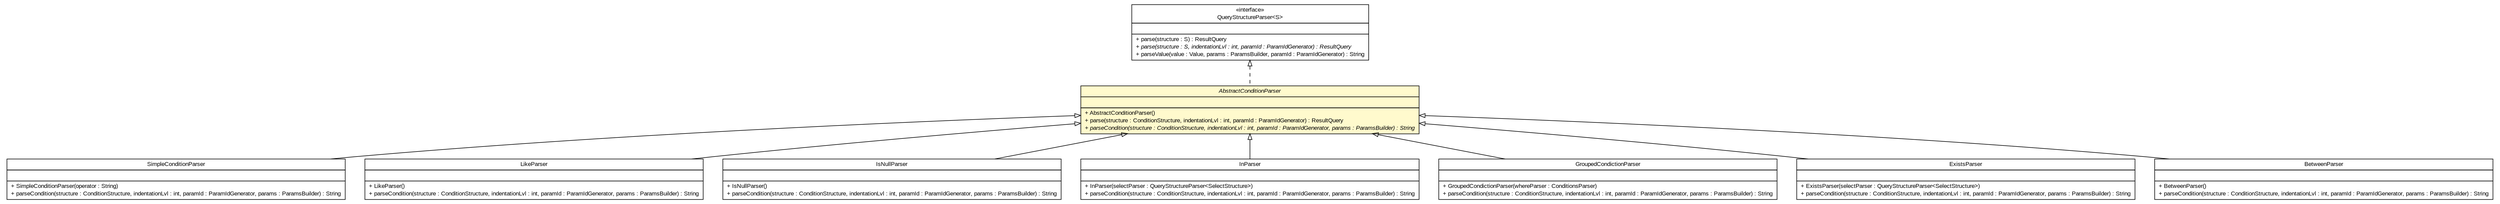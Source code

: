 #!/usr/local/bin/dot
#
# Class diagram 
# Generated by UMLGraph version R5_6 (http://www.umlgraph.org/)
#

digraph G {
	edge [fontname="arial",fontsize=10,labelfontname="arial",labelfontsize=10];
	node [fontname="arial",fontsize=10,shape=plaintext];
	nodesep=0.25;
	ranksep=0.5;
	// br.gov.to.sefaz.persistence.query.parser.QueryStructureParser<S>
	c215053 [label=<<table title="br.gov.to.sefaz.persistence.query.parser.QueryStructureParser" border="0" cellborder="1" cellspacing="0" cellpadding="2" port="p" href="../../QueryStructureParser.html">
		<tr><td><table border="0" cellspacing="0" cellpadding="1">
<tr><td align="center" balign="center"> &#171;interface&#187; </td></tr>
<tr><td align="center" balign="center"> QueryStructureParser&lt;S&gt; </td></tr>
		</table></td></tr>
		<tr><td><table border="0" cellspacing="0" cellpadding="1">
<tr><td align="left" balign="left">  </td></tr>
		</table></td></tr>
		<tr><td><table border="0" cellspacing="0" cellpadding="1">
<tr><td align="left" balign="left"> + parse(structure : S) : ResultQuery </td></tr>
<tr><td align="left" balign="left"><font face="arial italic" point-size="10.0"> + parse(structure : S, indentationLvl : int, paramId : ParamIdGenerator) : ResultQuery </font></td></tr>
<tr><td align="left" balign="left"> + parseValue(value : Value, params : ParamsBuilder, paramId : ParamIdGenerator) : String </td></tr>
		</table></td></tr>
		</table>>, URL="../../QueryStructureParser.html", fontname="arial", fontcolor="black", fontsize=10.0];
	// br.gov.to.sefaz.persistence.query.parser.where.conditions.SimpleConditionParser
	c215064 [label=<<table title="br.gov.to.sefaz.persistence.query.parser.where.conditions.SimpleConditionParser" border="0" cellborder="1" cellspacing="0" cellpadding="2" port="p" href="./SimpleConditionParser.html">
		<tr><td><table border="0" cellspacing="0" cellpadding="1">
<tr><td align="center" balign="center"> SimpleConditionParser </td></tr>
		</table></td></tr>
		<tr><td><table border="0" cellspacing="0" cellpadding="1">
<tr><td align="left" balign="left">  </td></tr>
		</table></td></tr>
		<tr><td><table border="0" cellspacing="0" cellpadding="1">
<tr><td align="left" balign="left"> + SimpleConditionParser(operator : String) </td></tr>
<tr><td align="left" balign="left"> + parseCondition(structure : ConditionStructure, indentationLvl : int, paramId : ParamIdGenerator, params : ParamsBuilder) : String </td></tr>
		</table></td></tr>
		</table>>, URL="./SimpleConditionParser.html", fontname="arial", fontcolor="black", fontsize=10.0];
	// br.gov.to.sefaz.persistence.query.parser.where.conditions.LikeParser
	c215066 [label=<<table title="br.gov.to.sefaz.persistence.query.parser.where.conditions.LikeParser" border="0" cellborder="1" cellspacing="0" cellpadding="2" port="p" href="./LikeParser.html">
		<tr><td><table border="0" cellspacing="0" cellpadding="1">
<tr><td align="center" balign="center"> LikeParser </td></tr>
		</table></td></tr>
		<tr><td><table border="0" cellspacing="0" cellpadding="1">
<tr><td align="left" balign="left">  </td></tr>
		</table></td></tr>
		<tr><td><table border="0" cellspacing="0" cellpadding="1">
<tr><td align="left" balign="left"> + LikeParser() </td></tr>
<tr><td align="left" balign="left"> + parseCondition(structure : ConditionStructure, indentationLvl : int, paramId : ParamIdGenerator, params : ParamsBuilder) : String </td></tr>
		</table></td></tr>
		</table>>, URL="./LikeParser.html", fontname="arial", fontcolor="black", fontsize=10.0];
	// br.gov.to.sefaz.persistence.query.parser.where.conditions.IsNullParser
	c215068 [label=<<table title="br.gov.to.sefaz.persistence.query.parser.where.conditions.IsNullParser" border="0" cellborder="1" cellspacing="0" cellpadding="2" port="p" href="./IsNullParser.html">
		<tr><td><table border="0" cellspacing="0" cellpadding="1">
<tr><td align="center" balign="center"> IsNullParser </td></tr>
		</table></td></tr>
		<tr><td><table border="0" cellspacing="0" cellpadding="1">
<tr><td align="left" balign="left">  </td></tr>
		</table></td></tr>
		<tr><td><table border="0" cellspacing="0" cellpadding="1">
<tr><td align="left" balign="left"> + IsNullParser() </td></tr>
<tr><td align="left" balign="left"> + parseCondition(structure : ConditionStructure, indentationLvl : int, paramId : ParamIdGenerator, params : ParamsBuilder) : String </td></tr>
		</table></td></tr>
		</table>>, URL="./IsNullParser.html", fontname="arial", fontcolor="black", fontsize=10.0];
	// br.gov.to.sefaz.persistence.query.parser.where.conditions.InParser
	c215070 [label=<<table title="br.gov.to.sefaz.persistence.query.parser.where.conditions.InParser" border="0" cellborder="1" cellspacing="0" cellpadding="2" port="p" href="./InParser.html">
		<tr><td><table border="0" cellspacing="0" cellpadding="1">
<tr><td align="center" balign="center"> InParser </td></tr>
		</table></td></tr>
		<tr><td><table border="0" cellspacing="0" cellpadding="1">
<tr><td align="left" balign="left">  </td></tr>
		</table></td></tr>
		<tr><td><table border="0" cellspacing="0" cellpadding="1">
<tr><td align="left" balign="left"> + InParser(selectParser : QueryStructureParser&lt;SelectStructure&gt;) </td></tr>
<tr><td align="left" balign="left"> + parseCondition(structure : ConditionStructure, indentationLvl : int, paramId : ParamIdGenerator, params : ParamsBuilder) : String </td></tr>
		</table></td></tr>
		</table>>, URL="./InParser.html", fontname="arial", fontcolor="black", fontsize=10.0];
	// br.gov.to.sefaz.persistence.query.parser.where.conditions.GroupedCondictionParser
	c215072 [label=<<table title="br.gov.to.sefaz.persistence.query.parser.where.conditions.GroupedCondictionParser" border="0" cellborder="1" cellspacing="0" cellpadding="2" port="p" href="./GroupedCondictionParser.html">
		<tr><td><table border="0" cellspacing="0" cellpadding="1">
<tr><td align="center" balign="center"> GroupedCondictionParser </td></tr>
		</table></td></tr>
		<tr><td><table border="0" cellspacing="0" cellpadding="1">
<tr><td align="left" balign="left">  </td></tr>
		</table></td></tr>
		<tr><td><table border="0" cellspacing="0" cellpadding="1">
<tr><td align="left" balign="left"> + GroupedCondictionParser(whereParser : ConditionsParser) </td></tr>
<tr><td align="left" balign="left"> + parseCondition(structure : ConditionStructure, indentationLvl : int, paramId : ParamIdGenerator, params : ParamsBuilder) : String </td></tr>
		</table></td></tr>
		</table>>, URL="./GroupedCondictionParser.html", fontname="arial", fontcolor="black", fontsize=10.0];
	// br.gov.to.sefaz.persistence.query.parser.where.conditions.ExistsParser
	c215074 [label=<<table title="br.gov.to.sefaz.persistence.query.parser.where.conditions.ExistsParser" border="0" cellborder="1" cellspacing="0" cellpadding="2" port="p" href="./ExistsParser.html">
		<tr><td><table border="0" cellspacing="0" cellpadding="1">
<tr><td align="center" balign="center"> ExistsParser </td></tr>
		</table></td></tr>
		<tr><td><table border="0" cellspacing="0" cellpadding="1">
<tr><td align="left" balign="left">  </td></tr>
		</table></td></tr>
		<tr><td><table border="0" cellspacing="0" cellpadding="1">
<tr><td align="left" balign="left"> + ExistsParser(selectParser : QueryStructureParser&lt;SelectStructure&gt;) </td></tr>
<tr><td align="left" balign="left"> + parseCondition(structure : ConditionStructure, indentationLvl : int, paramId : ParamIdGenerator, params : ParamsBuilder) : String </td></tr>
		</table></td></tr>
		</table>>, URL="./ExistsParser.html", fontname="arial", fontcolor="black", fontsize=10.0];
	// br.gov.to.sefaz.persistence.query.parser.where.conditions.BetweenParser
	c215076 [label=<<table title="br.gov.to.sefaz.persistence.query.parser.where.conditions.BetweenParser" border="0" cellborder="1" cellspacing="0" cellpadding="2" port="p" href="./BetweenParser.html">
		<tr><td><table border="0" cellspacing="0" cellpadding="1">
<tr><td align="center" balign="center"> BetweenParser </td></tr>
		</table></td></tr>
		<tr><td><table border="0" cellspacing="0" cellpadding="1">
<tr><td align="left" balign="left">  </td></tr>
		</table></td></tr>
		<tr><td><table border="0" cellspacing="0" cellpadding="1">
<tr><td align="left" balign="left"> + BetweenParser() </td></tr>
<tr><td align="left" balign="left"> + parseCondition(structure : ConditionStructure, indentationLvl : int, paramId : ParamIdGenerator, params : ParamsBuilder) : String </td></tr>
		</table></td></tr>
		</table>>, URL="./BetweenParser.html", fontname="arial", fontcolor="black", fontsize=10.0];
	// br.gov.to.sefaz.persistence.query.parser.where.conditions.AbstractConditionParser
	c215077 [label=<<table title="br.gov.to.sefaz.persistence.query.parser.where.conditions.AbstractConditionParser" border="0" cellborder="1" cellspacing="0" cellpadding="2" port="p" bgcolor="lemonChiffon" href="./AbstractConditionParser.html">
		<tr><td><table border="0" cellspacing="0" cellpadding="1">
<tr><td align="center" balign="center"><font face="arial italic"> AbstractConditionParser </font></td></tr>
		</table></td></tr>
		<tr><td><table border="0" cellspacing="0" cellpadding="1">
<tr><td align="left" balign="left">  </td></tr>
		</table></td></tr>
		<tr><td><table border="0" cellspacing="0" cellpadding="1">
<tr><td align="left" balign="left"> + AbstractConditionParser() </td></tr>
<tr><td align="left" balign="left"> + parse(structure : ConditionStructure, indentationLvl : int, paramId : ParamIdGenerator) : ResultQuery </td></tr>
<tr><td align="left" balign="left"><font face="arial italic" point-size="10.0"> + parseCondition(structure : ConditionStructure, indentationLvl : int, paramId : ParamIdGenerator, params : ParamsBuilder) : String </font></td></tr>
		</table></td></tr>
		</table>>, URL="./AbstractConditionParser.html", fontname="arial", fontcolor="black", fontsize=10.0];
	//br.gov.to.sefaz.persistence.query.parser.where.conditions.SimpleConditionParser extends br.gov.to.sefaz.persistence.query.parser.where.conditions.AbstractConditionParser
	c215077:p -> c215064:p [dir=back,arrowtail=empty];
	//br.gov.to.sefaz.persistence.query.parser.where.conditions.LikeParser extends br.gov.to.sefaz.persistence.query.parser.where.conditions.AbstractConditionParser
	c215077:p -> c215066:p [dir=back,arrowtail=empty];
	//br.gov.to.sefaz.persistence.query.parser.where.conditions.IsNullParser extends br.gov.to.sefaz.persistence.query.parser.where.conditions.AbstractConditionParser
	c215077:p -> c215068:p [dir=back,arrowtail=empty];
	//br.gov.to.sefaz.persistence.query.parser.where.conditions.InParser extends br.gov.to.sefaz.persistence.query.parser.where.conditions.AbstractConditionParser
	c215077:p -> c215070:p [dir=back,arrowtail=empty];
	//br.gov.to.sefaz.persistence.query.parser.where.conditions.GroupedCondictionParser extends br.gov.to.sefaz.persistence.query.parser.where.conditions.AbstractConditionParser
	c215077:p -> c215072:p [dir=back,arrowtail=empty];
	//br.gov.to.sefaz.persistence.query.parser.where.conditions.ExistsParser extends br.gov.to.sefaz.persistence.query.parser.where.conditions.AbstractConditionParser
	c215077:p -> c215074:p [dir=back,arrowtail=empty];
	//br.gov.to.sefaz.persistence.query.parser.where.conditions.BetweenParser extends br.gov.to.sefaz.persistence.query.parser.where.conditions.AbstractConditionParser
	c215077:p -> c215076:p [dir=back,arrowtail=empty];
	//br.gov.to.sefaz.persistence.query.parser.where.conditions.AbstractConditionParser implements br.gov.to.sefaz.persistence.query.parser.QueryStructureParser<S>
	c215053:p -> c215077:p [dir=back,arrowtail=empty,style=dashed];
}

